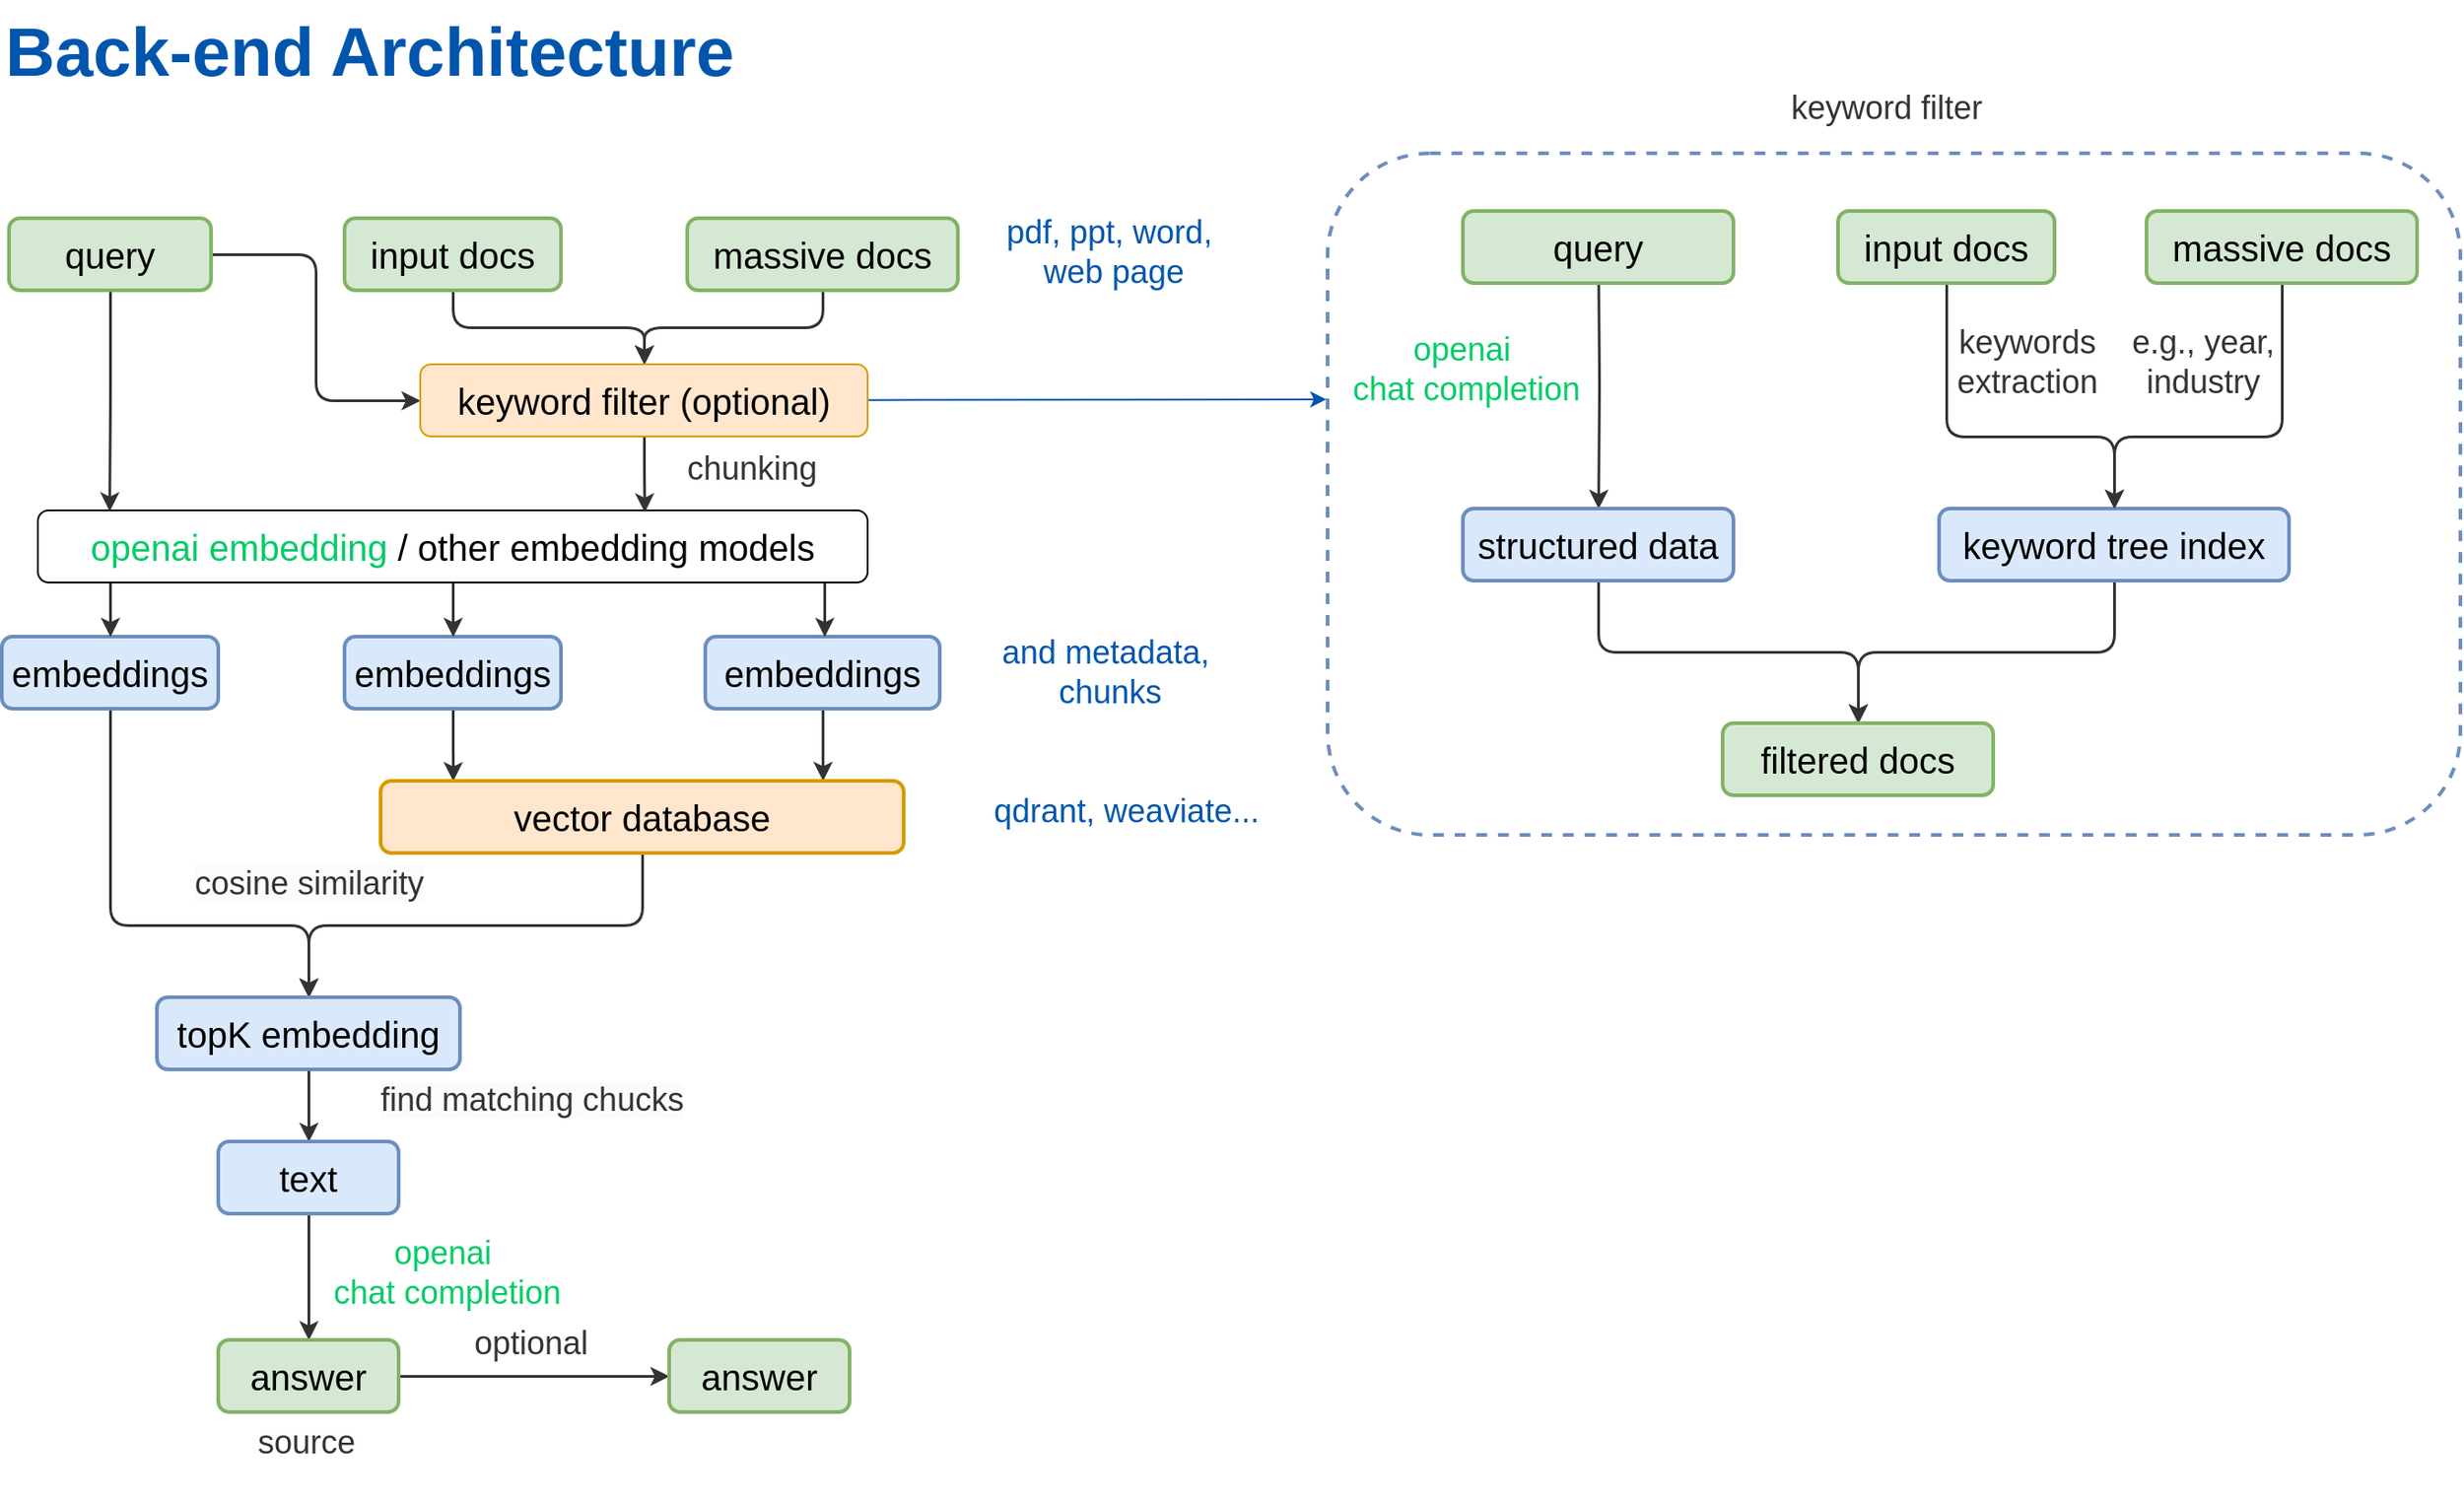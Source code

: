 <mxfile>
    <diagram id="Z5M8AoutUMsTjEvUakS3" name="Page-1">
        <mxGraphModel dx="1132" dy="820" grid="0" gridSize="10" guides="1" tooltips="1" connect="1" arrows="1" fold="1" page="1" pageScale="1" pageWidth="1654" pageHeight="1169" math="1" shadow="0">
            <root>
                <mxCell id="0"/>
                <mxCell id="1" parent="0"/>
                <mxCell id="91" value="" style="rounded=1;whiteSpace=wrap;html=1;strokeWidth=2;fontFamily=Helvetica;fontSize=18;fillColor=none;dashed=1;strokeColor=#6c8ebf;" parent="1" vertex="1">
                    <mxGeometry x="935" y="154" width="628" height="378" as="geometry"/>
                </mxCell>
                <mxCell id="90" style="edgeStyle=orthogonalEdgeStyle;html=1;exitX=0.5;exitY=1;exitDx=0;exitDy=0;entryX=0.086;entryY=0.009;entryDx=0;entryDy=0;entryPerimeter=0;strokeColor=#333;strokeWidth=1.5;fontFamily=Helvetica;fontSize=18;fontColor=#000000;" parent="1" source="6" target="9" edge="1">
                    <mxGeometry relative="1" as="geometry"/>
                </mxCell>
                <mxCell id="93" style="edgeStyle=orthogonalEdgeStyle;html=1;entryX=0;entryY=0.5;entryDx=0;entryDy=0;strokeColor=#333;strokeWidth=1.5;fontFamily=Helvetica;fontSize=18;fontColor=#000000;" parent="1" source="6" target="75" edge="1">
                    <mxGeometry relative="1" as="geometry"/>
                </mxCell>
                <mxCell id="6" value="&lt;font style=&quot;font-size: 20px;&quot;&gt;query&lt;/font&gt;" style="rounded=1;whiteSpace=wrap;html=1;sketch=0;fillColor=#d5e8d4;strokeColor=#82b366;strokeWidth=2;" parent="1" vertex="1">
                    <mxGeometry x="204" y="190" width="112" height="40" as="geometry"/>
                </mxCell>
                <mxCell id="85" value="" style="edgeStyle=orthogonalEdgeStyle;html=1;strokeColor=#333;strokeWidth=1.5;fontFamily=Helvetica;fontSize=18;fontColor=#000000;" parent="1" source="7" target="75" edge="1">
                    <mxGeometry relative="1" as="geometry"/>
                </mxCell>
                <mxCell id="7" value="&lt;font style=&quot;font-size: 20px;&quot;&gt;input docs&lt;/font&gt;" style="rounded=1;whiteSpace=wrap;html=1;sketch=0;fillColor=#d5e8d4;strokeColor=#82b366;strokeWidth=2;" parent="1" vertex="1">
                    <mxGeometry x="390" y="190" width="120" height="40" as="geometry"/>
                </mxCell>
                <mxCell id="86" value="" style="edgeStyle=orthogonalEdgeStyle;html=1;strokeColor=#333;strokeWidth=1.5;fontFamily=Helvetica;fontSize=18;fontColor=#000000;" parent="1" source="8" target="75" edge="1">
                    <mxGeometry relative="1" as="geometry"/>
                </mxCell>
                <mxCell id="8" value="&lt;font style=&quot;font-size: 20px;&quot;&gt;massive docs&lt;/font&gt;" style="rounded=1;whiteSpace=wrap;html=1;sketch=0;fillColor=#d5e8d4;strokeColor=#82b366;strokeWidth=2;" parent="1" vertex="1">
                    <mxGeometry x="580" y="190" width="150" height="40" as="geometry"/>
                </mxCell>
                <mxCell id="9" value="&lt;font style=&quot;font-size: 20px;&quot;&gt;&lt;font color=&quot;#00cc66&quot;&gt;openai embedding&lt;/font&gt; / other embedding models&lt;/font&gt;" style="rounded=1;whiteSpace=wrap;html=1;sketch=0;strokeWidth=1;" parent="1" vertex="1">
                    <mxGeometry x="220" y="352" width="460" height="40" as="geometry"/>
                </mxCell>
                <mxCell id="35" style="edgeStyle=orthogonalEdgeStyle;html=1;entryX=0.5;entryY=0;entryDx=0;entryDy=0;strokeWidth=1.5;strokeColor=#333;" parent="1" source="16" target="29" edge="1">
                    <mxGeometry relative="1" as="geometry">
                        <Array as="points">
                            <mxPoint x="260" y="582"/>
                            <mxPoint x="370" y="582"/>
                        </Array>
                    </mxGeometry>
                </mxCell>
                <mxCell id="16" value="&lt;span style=&quot;font-size: 20px;&quot;&gt;embeddings&lt;/span&gt;" style="rounded=1;whiteSpace=wrap;html=1;sketch=0;fillColor=#dae8fc;strokeColor=#6c8ebf;strokeWidth=2;" parent="1" vertex="1">
                    <mxGeometry x="200" y="422" width="120" height="40" as="geometry"/>
                </mxCell>
                <mxCell id="27" value="" style="edgeStyle=none;html=1;entryX=0.138;entryY=0;entryDx=0;entryDy=0;entryPerimeter=0;strokeWidth=1.5;strokeColor=#333;" parent="1" source="17" target="26" edge="1">
                    <mxGeometry relative="1" as="geometry"/>
                </mxCell>
                <mxCell id="17" value="&lt;span style=&quot;font-size: 20px;&quot;&gt;embeddings&lt;/span&gt;" style="rounded=1;whiteSpace=wrap;html=1;sketch=0;fillColor=#dae8fc;strokeColor=#6c8ebf;strokeWidth=2;" parent="1" vertex="1">
                    <mxGeometry x="390" y="422" width="120" height="40" as="geometry"/>
                </mxCell>
                <mxCell id="28" style="edgeStyle=none;html=1;entryX=0.845;entryY=-0.003;entryDx=0;entryDy=0;entryPerimeter=0;strokeWidth=1.5;strokeColor=#333;" parent="1" source="18" target="26" edge="1">
                    <mxGeometry relative="1" as="geometry"/>
                </mxCell>
                <mxCell id="18" value="&lt;span style=&quot;font-size: 20px;&quot;&gt;embeddings&lt;/span&gt;" style="rounded=1;whiteSpace=wrap;html=1;sketch=0;fillColor=#dae8fc;strokeColor=#6c8ebf;strokeWidth=2;" parent="1" vertex="1">
                    <mxGeometry x="590" y="422" width="130" height="40" as="geometry"/>
                </mxCell>
                <mxCell id="21" style="edgeStyle=none;html=1;strokeWidth=1.5;strokeColor=#333;" parent="1" target="16" edge="1">
                    <mxGeometry relative="1" as="geometry">
                        <mxPoint x="260" y="392" as="sourcePoint"/>
                        <mxPoint x="270.02" y="362" as="targetPoint"/>
                    </mxGeometry>
                </mxCell>
                <mxCell id="23" value="" style="edgeStyle=none;html=1;exitX=0.5;exitY=1;exitDx=0;exitDy=0;entryX=0.5;entryY=0;entryDx=0;entryDy=0;strokeWidth=1.5;strokeColor=#333;" parent="1" source="9" target="17" edge="1">
                    <mxGeometry relative="1" as="geometry">
                        <mxPoint x="460" y="332" as="sourcePoint"/>
                        <mxPoint x="460" y="362" as="targetPoint"/>
                    </mxGeometry>
                </mxCell>
                <mxCell id="24" style="edgeStyle=none;html=1;strokeWidth=1.5;strokeColor=#333;" parent="1" edge="1">
                    <mxGeometry relative="1" as="geometry">
                        <mxPoint x="656" y="392" as="sourcePoint"/>
                        <mxPoint x="656" y="422" as="targetPoint"/>
                    </mxGeometry>
                </mxCell>
                <mxCell id="34" style="edgeStyle=orthogonalEdgeStyle;html=1;entryX=0.5;entryY=0;entryDx=0;entryDy=0;strokeWidth=1.5;strokeColor=#333;" parent="1" source="26" target="29" edge="1">
                    <mxGeometry relative="1" as="geometry">
                        <Array as="points">
                            <mxPoint x="555" y="582"/>
                            <mxPoint x="370" y="582"/>
                        </Array>
                    </mxGeometry>
                </mxCell>
                <mxCell id="26" value="&lt;span style=&quot;font-size: 20px;&quot;&gt;vector database&lt;/span&gt;" style="rounded=1;whiteSpace=wrap;html=1;sketch=0;fillColor=#ffe6cc;strokeColor=#d79b00;strokeWidth=2;" parent="1" vertex="1">
                    <mxGeometry x="410" y="502" width="290" height="40" as="geometry"/>
                </mxCell>
                <mxCell id="37" value="" style="edgeStyle=orthogonalEdgeStyle;html=1;strokeWidth=1.5;strokeColor=#333;" parent="1" source="29" target="36" edge="1">
                    <mxGeometry relative="1" as="geometry"/>
                </mxCell>
                <mxCell id="29" value="&lt;span style=&quot;font-size: 20px;&quot;&gt;topK embedding&lt;/span&gt;" style="rounded=1;whiteSpace=wrap;html=1;sketch=0;strokeWidth=2;fillColor=#dae8fc;strokeColor=#6c8ebf;" parent="1" vertex="1">
                    <mxGeometry x="286" y="622" width="168" height="40" as="geometry"/>
                </mxCell>
                <mxCell id="39" value="" style="edgeStyle=orthogonalEdgeStyle;html=1;strokeWidth=1.5;strokeColor=#333;" parent="1" source="36" target="38" edge="1">
                    <mxGeometry relative="1" as="geometry"/>
                </mxCell>
                <mxCell id="36" value="&lt;span style=&quot;font-size: 20px;&quot;&gt;text&lt;/span&gt;" style="rounded=1;whiteSpace=wrap;html=1;sketch=0;fillColor=#dae8fc;strokeColor=#6c8ebf;strokeWidth=2;" parent="1" vertex="1">
                    <mxGeometry x="320" y="702" width="100" height="40" as="geometry"/>
                </mxCell>
                <mxCell id="49" style="edgeStyle=orthogonalEdgeStyle;html=1;entryX=0;entryY=0.5;entryDx=0;entryDy=0;strokeWidth=1.5;strokeColor=#333;" parent="1" source="38" target="47" edge="1">
                    <mxGeometry relative="1" as="geometry"/>
                </mxCell>
                <mxCell id="38" value="&lt;span style=&quot;font-size: 20px;&quot;&gt;answer&lt;/span&gt;" style="rounded=1;whiteSpace=wrap;html=1;sketch=0;fillColor=#d5e8d4;strokeColor=#82b366;strokeWidth=2;" parent="1" vertex="1">
                    <mxGeometry x="320" y="812" width="100" height="40" as="geometry"/>
                </mxCell>
                <mxCell id="40" value="&lt;span style=&quot;font-family: Helvetica; font-size: 18px; font-style: normal; font-variant-ligatures: normal; font-variant-caps: normal; font-weight: 400; letter-spacing: normal; orphans: 2; text-align: center; text-indent: 0px; text-transform: none; widows: 2; word-spacing: 0px; -webkit-text-stroke-width: 0px; background-color: rgb(251, 251, 251); text-decoration-thickness: initial; text-decoration-style: initial; text-decoration-color: initial; float: none; display: inline !important;&quot;&gt;cosine similarity&lt;/span&gt;" style="text;whiteSpace=wrap;html=1;fontSize=18;fontColor=#333333;" parent="1" vertex="1">
                    <mxGeometry x="305" y="542" width="155" height="50" as="geometry"/>
                </mxCell>
                <mxCell id="41" value="&lt;div style=&quot;text-align: center; font-size: 18px;&quot;&gt;&lt;span style=&quot;font-size: 18px;&quot;&gt;&lt;font color=&quot;#00cc66&quot;&gt;openai&amp;nbsp;&lt;/font&gt;&lt;/span&gt;&lt;/div&gt;&lt;span style=&quot;font-family: Helvetica; font-size: 18px; font-style: normal; font-variant-ligatures: normal; font-variant-caps: normal; font-weight: 400; letter-spacing: normal; orphans: 2; text-indent: 0px; text-transform: none; widows: 2; word-spacing: 0px; -webkit-text-stroke-width: 0px; background-color: rgb(251, 251, 251); text-decoration-thickness: initial; text-decoration-style: initial; text-decoration-color: initial; float: none; display: inline !important;&quot;&gt;&lt;div style=&quot;text-align: center; font-size: 18px;&quot;&gt;&lt;font color=&quot;#00cc66&quot;&gt;chat completion&lt;/font&gt;&lt;/div&gt;&lt;/span&gt;" style="text;whiteSpace=wrap;html=1;fontSize=18;fontColor=#FF8B47;" parent="1" vertex="1">
                    <mxGeometry x="382" y="747" width="141" height="50" as="geometry"/>
                </mxCell>
                <mxCell id="43" value="&lt;div style=&quot;text-align: center; font-size: 18px;&quot;&gt;&lt;span style=&quot;font-size: 18px;&quot;&gt;source&lt;/span&gt;&lt;/div&gt;" style="text;whiteSpace=wrap;html=1;fontSize=18;fontColor=#333333;" parent="1" vertex="1">
                    <mxGeometry x="340" y="852" width="70" height="50" as="geometry"/>
                </mxCell>
                <mxCell id="47" value="&lt;span style=&quot;font-size: 20px;&quot;&gt;answer&lt;/span&gt;" style="rounded=1;whiteSpace=wrap;html=1;sketch=0;fillColor=#d5e8d4;strokeColor=#82b366;strokeWidth=2;" parent="1" vertex="1">
                    <mxGeometry x="570" y="812" width="100" height="40" as="geometry"/>
                </mxCell>
                <mxCell id="50" value="&lt;div style=&quot;text-align: center; font-size: 18px;&quot;&gt;&lt;span style=&quot;font-size: 18px;&quot;&gt;optional&lt;/span&gt;&lt;/div&gt;" style="text;whiteSpace=wrap;html=1;fontSize=18;fontColor=#333333;" parent="1" vertex="1">
                    <mxGeometry x="460" y="797" width="70" height="50" as="geometry"/>
                </mxCell>
                <mxCell id="56" value="&lt;div style=&quot;text-align: center; font-size: 18px;&quot;&gt;&lt;span style=&quot;font-size: 18px;&quot;&gt;pdf, ppt, word,&lt;/span&gt;&lt;/div&gt;&lt;div style=&quot;text-align: center; font-size: 18px;&quot;&gt;&lt;span style=&quot;font-size: 18px;&quot;&gt;&amp;nbsp;web page&lt;/span&gt;&lt;/div&gt;" style="text;whiteSpace=wrap;html=1;fontSize=18;fontColor=#0056AD;" parent="1" vertex="1">
                    <mxGeometry x="755" y="181" width="128" height="40" as="geometry"/>
                </mxCell>
                <mxCell id="57" value="&lt;div style=&quot;text-align: center; font-size: 18px;&quot;&gt;&lt;span style=&quot;background-color: initial;&quot;&gt;and metadata,&amp;nbsp; chunks&lt;/span&gt;&lt;/div&gt;" style="text;whiteSpace=wrap;html=1;fontSize=18;fontColor=#0056AD;" parent="1" vertex="1">
                    <mxGeometry x="750" y="414" width="127" height="40" as="geometry"/>
                </mxCell>
                <mxCell id="58" value="&lt;div style=&quot;text-align: center; font-size: 18px;&quot;&gt;&lt;span style=&quot;background-color: initial;&quot;&gt;qdrant, weaviate...&lt;/span&gt;&lt;br&gt;&lt;/div&gt;" style="text;whiteSpace=wrap;html=1;fontSize=18;fontColor=#0056AD;" parent="1" vertex="1">
                    <mxGeometry x="748" y="502" width="154.5" height="40" as="geometry"/>
                </mxCell>
                <mxCell id="61" value="" style="edgeStyle=orthogonalEdgeStyle;html=1;strokeColor=#333;strokeWidth=1.5;fontFamily=Helvetica;fontSize=18;fontColor=#00CC66;" parent="1" target="60" edge="1">
                    <mxGeometry relative="1" as="geometry">
                        <mxPoint x="1464.0" y="214.0" as="sourcePoint"/>
                        <Array as="points">
                            <mxPoint x="1464" y="311"/>
                            <mxPoint x="1371" y="311"/>
                        </Array>
                    </mxGeometry>
                </mxCell>
                <mxCell id="59" value="&lt;font style=&quot;font-size: 20px;&quot;&gt;massive docs&lt;/font&gt;" style="rounded=1;whiteSpace=wrap;html=1;sketch=0;fillColor=#d5e8d4;strokeColor=#82b366;strokeWidth=2;" parent="1" vertex="1">
                    <mxGeometry x="1389" y="186" width="150" height="40" as="geometry"/>
                </mxCell>
                <mxCell id="73" style="edgeStyle=orthogonalEdgeStyle;html=1;strokeColor=#333;strokeWidth=1.5;fontFamily=Helvetica;fontSize=18;fontColor=#00CC66;" parent="1" source="60" target="71" edge="1">
                    <mxGeometry relative="1" as="geometry"/>
                </mxCell>
                <mxCell id="60" value="&lt;font style=&quot;font-size: 20px;&quot;&gt;keyword tree index&lt;/font&gt;" style="rounded=1;whiteSpace=wrap;html=1;sketch=0;fillColor=#dae8fc;strokeColor=#6c8ebf;strokeWidth=2;" parent="1" vertex="1">
                    <mxGeometry x="1274" y="351" width="194" height="40" as="geometry"/>
                </mxCell>
                <mxCell id="62" value="&lt;div style=&quot;text-align: center; font-size: 18px;&quot;&gt;&lt;span style=&quot;font-size: 18px;&quot;&gt;keywords&lt;/span&gt;&lt;/div&gt;&lt;div style=&quot;text-align: center; font-size: 18px;&quot;&gt;&lt;span style=&quot;font-size: 18px;&quot;&gt;extraction&lt;/span&gt;&lt;/div&gt;" style="text;whiteSpace=wrap;html=1;fontSize=18;fontColor=#333333;" parent="1" vertex="1">
                    <mxGeometry x="1282" y="242" width="83" height="54" as="geometry"/>
                </mxCell>
                <mxCell id="65" value="" style="edgeStyle=orthogonalEdgeStyle;html=1;strokeColor=#333;strokeWidth=1.5;fontFamily=Helvetica;fontSize=18;fontColor=#00CC66;" parent="1" target="67" edge="1">
                    <mxGeometry relative="1" as="geometry">
                        <mxPoint x="1085" y="214.0" as="sourcePoint"/>
                    </mxGeometry>
                </mxCell>
                <mxCell id="66" value="&lt;font style=&quot;font-size: 20px;&quot;&gt;query&lt;/font&gt;" style="rounded=1;whiteSpace=wrap;html=1;sketch=0;fillColor=#d5e8d4;strokeColor=#82b366;strokeWidth=2;" parent="1" vertex="1">
                    <mxGeometry x="1010" y="186" width="150" height="40" as="geometry"/>
                </mxCell>
                <mxCell id="72" style="edgeStyle=orthogonalEdgeStyle;html=1;strokeColor=#333;strokeWidth=1.5;fontFamily=Helvetica;fontSize=18;fontColor=#00CC66;" parent="1" source="67" target="71" edge="1">
                    <mxGeometry relative="1" as="geometry"/>
                </mxCell>
                <mxCell id="67" value="&lt;font style=&quot;font-size: 20px;&quot;&gt;structured data&lt;/font&gt;" style="rounded=1;whiteSpace=wrap;html=1;sketch=0;fillColor=#dae8fc;strokeColor=#6c8ebf;strokeWidth=2;" parent="1" vertex="1">
                    <mxGeometry x="1010" y="351" width="150" height="40" as="geometry"/>
                </mxCell>
                <mxCell id="69" value="&lt;div style=&quot;text-align: center; font-size: 18px;&quot;&gt;&lt;span style=&quot;font-size: 18px;&quot;&gt;&lt;font color=&quot;#00cc66&quot;&gt;openai&amp;nbsp;&lt;/font&gt;&lt;/span&gt;&lt;/div&gt;&lt;span style=&quot;font-family: Helvetica; font-size: 18px; font-style: normal; font-variant-ligatures: normal; font-variant-caps: normal; font-weight: 400; letter-spacing: normal; orphans: 2; text-indent: 0px; text-transform: none; widows: 2; word-spacing: 0px; -webkit-text-stroke-width: 0px; background-color: rgb(251, 251, 251); text-decoration-thickness: initial; text-decoration-style: initial; text-decoration-color: initial; float: none; display: inline !important;&quot;&gt;&lt;div style=&quot;text-align: center; font-size: 18px;&quot;&gt;&lt;font color=&quot;#00cc66&quot;&gt;chat completion&lt;/font&gt;&lt;/div&gt;&lt;/span&gt;" style="text;whiteSpace=wrap;html=1;fontSize=18;fontColor=#FF8B47;" parent="1" vertex="1">
                    <mxGeometry x="947" y="246" width="133" height="50" as="geometry"/>
                </mxCell>
                <mxCell id="70" value="&lt;div style=&quot;text-align: center; font-size: 18px;&quot;&gt;e.g., year, industry&lt;/div&gt;" style="text;whiteSpace=wrap;html=1;fontSize=18;fontColor=#333333;" parent="1" vertex="1">
                    <mxGeometry x="1373" y="242" width="93" height="54" as="geometry"/>
                </mxCell>
                <mxCell id="71" value="&lt;font style=&quot;font-size: 20px;&quot;&gt;filtered docs&lt;/font&gt;" style="rounded=1;whiteSpace=wrap;html=1;sketch=0;fillColor=#d5e8d4;strokeColor=#82b366;strokeWidth=2;" parent="1" vertex="1">
                    <mxGeometry x="1154" y="470" width="150" height="40" as="geometry"/>
                </mxCell>
                <mxCell id="89" style="edgeStyle=orthogonalEdgeStyle;html=1;entryX=0.731;entryY=0.023;entryDx=0;entryDy=0;entryPerimeter=0;strokeColor=#333;strokeWidth=1.5;fontFamily=Helvetica;fontSize=18;fontColor=#000000;" parent="1" source="75" target="9" edge="1">
                    <mxGeometry relative="1" as="geometry"/>
                </mxCell>
                <mxCell id="100" style="edgeStyle=none;html=1;entryX=-0.001;entryY=0.361;entryDx=0;entryDy=0;entryPerimeter=0;strokeColor=#0056AD;" parent="1" source="75" target="91" edge="1">
                    <mxGeometry relative="1" as="geometry"/>
                </mxCell>
                <mxCell id="75" value="&lt;font style=&quot;font-size: 20px;&quot;&gt;keyword filter (optional)&lt;/font&gt;" style="rounded=1;whiteSpace=wrap;html=1;sketch=0;strokeWidth=1;fillColor=#ffe6cc;strokeColor=#d79b00;" parent="1" vertex="1">
                    <mxGeometry x="432" y="271" width="248" height="40" as="geometry"/>
                </mxCell>
                <mxCell id="84" style="edgeStyle=orthogonalEdgeStyle;html=1;entryX=0.5;entryY=0;entryDx=0;entryDy=0;strokeColor=#333;strokeWidth=1.5;fontFamily=Helvetica;fontSize=18;fontColor=#000000;" parent="1" target="60" edge="1">
                    <mxGeometry relative="1" as="geometry">
                        <mxPoint x="1278.0" y="214.0" as="sourcePoint"/>
                        <Array as="points">
                            <mxPoint x="1278" y="311"/>
                            <mxPoint x="1371" y="311"/>
                        </Array>
                    </mxGeometry>
                </mxCell>
                <mxCell id="82" value="&lt;font style=&quot;font-size: 20px;&quot;&gt;input docs&lt;/font&gt;" style="rounded=1;whiteSpace=wrap;html=1;sketch=0;fillColor=#d5e8d4;strokeColor=#82b366;strokeWidth=2;" parent="1" vertex="1">
                    <mxGeometry x="1218" y="186" width="120" height="40" as="geometry"/>
                </mxCell>
                <mxCell id="94" value="&lt;span style=&quot;font-family: Helvetica; font-size: 18px; font-style: normal; font-variant-ligatures: normal; font-variant-caps: normal; font-weight: 400; letter-spacing: normal; orphans: 2; text-align: center; text-indent: 0px; text-transform: none; widows: 2; word-spacing: 0px; -webkit-text-stroke-width: 0px; background-color: rgb(251, 251, 251); text-decoration-thickness: initial; text-decoration-style: initial; text-decoration-color: initial; float: none; display: inline !important;&quot;&gt;find matching chucks&lt;/span&gt;" style="text;whiteSpace=wrap;html=1;fontSize=18;fontColor=#333333;" parent="1" vertex="1">
                    <mxGeometry x="408" y="662" width="179" height="36" as="geometry"/>
                </mxCell>
                <mxCell id="95" value="&lt;div style=&quot;text-align: center; font-size: 18px;&quot;&gt;&lt;span style=&quot;background-color: initial;&quot;&gt;chunking&lt;/span&gt;&lt;/div&gt;" style="text;whiteSpace=wrap;html=1;fontSize=18;fontColor=#333333;" parent="1" vertex="1">
                    <mxGeometry x="577.5" y="312" width="85" height="40" as="geometry"/>
                </mxCell>
                <mxCell id="101" value="&lt;div style=&quot;text-align: center; font-size: 18px;&quot;&gt;&lt;span style=&quot;background-color: initial;&quot;&gt;keyword filter&lt;/span&gt;&lt;/div&gt;" style="text;whiteSpace=wrap;html=1;fontSize=18;fontColor=#333333;" parent="1" vertex="1">
                    <mxGeometry x="1190" y="112" width="118" height="40" as="geometry"/>
                </mxCell>
                <mxCell id="102" value="&lt;font style=&quot;font-size: 38px;&quot;&gt;&lt;b&gt;Back-end Architecture&lt;/b&gt;&lt;/font&gt;" style="text;whiteSpace=wrap;html=1;fontColor=#0056AD;" parent="1" vertex="1">
                    <mxGeometry x="200" y="69" width="424" height="55" as="geometry"/>
                </mxCell>
            </root>
        </mxGraphModel>
    </diagram>
</mxfile>
